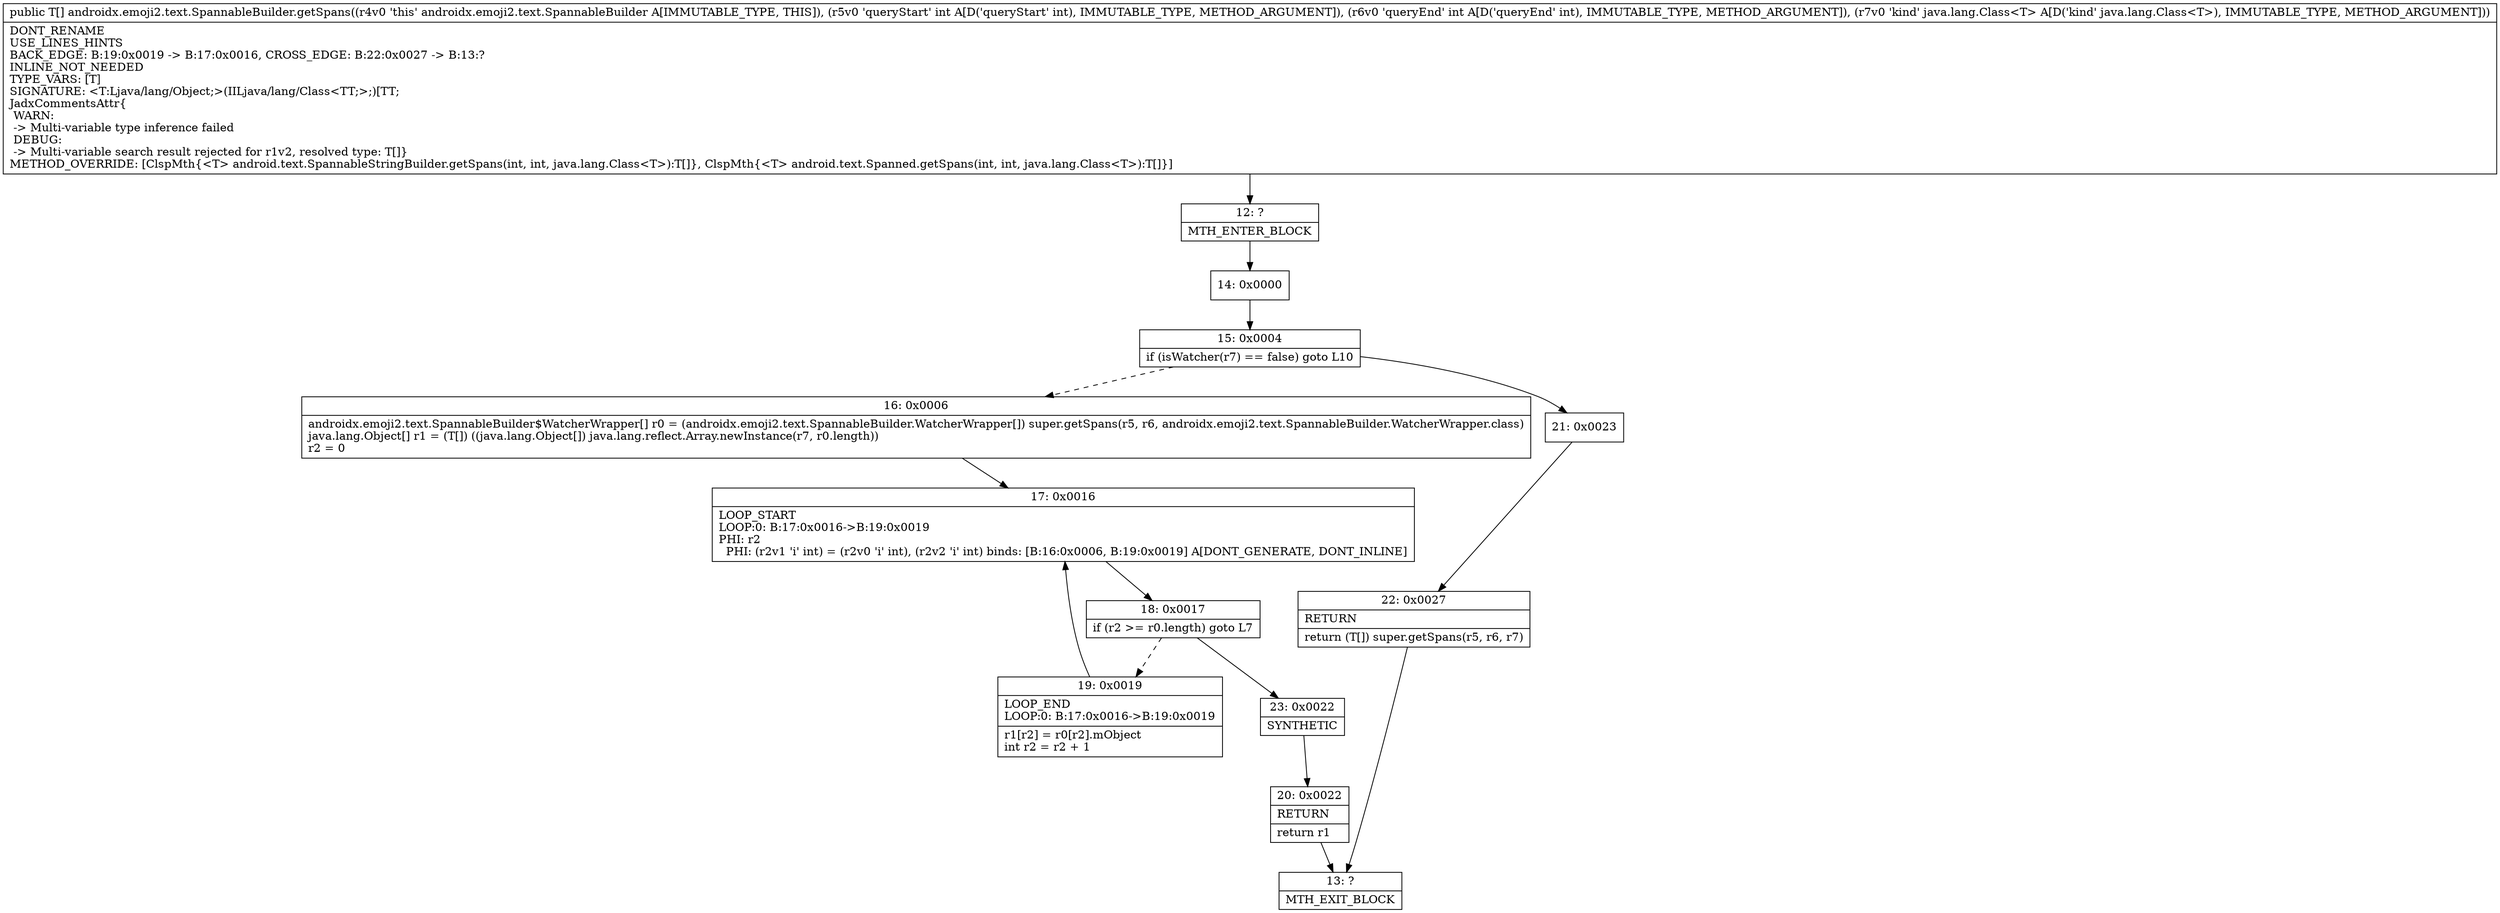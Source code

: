 digraph "CFG forandroidx.emoji2.text.SpannableBuilder.getSpans(IILjava\/lang\/Class;)[Ljava\/lang\/Object;" {
Node_12 [shape=record,label="{12\:\ ?|MTH_ENTER_BLOCK\l}"];
Node_14 [shape=record,label="{14\:\ 0x0000}"];
Node_15 [shape=record,label="{15\:\ 0x0004|if (isWatcher(r7) == false) goto L10\l}"];
Node_16 [shape=record,label="{16\:\ 0x0006|androidx.emoji2.text.SpannableBuilder$WatcherWrapper[] r0 = (androidx.emoji2.text.SpannableBuilder.WatcherWrapper[]) super.getSpans(r5, r6, androidx.emoji2.text.SpannableBuilder.WatcherWrapper.class)\ljava.lang.Object[] r1 = (T[]) ((java.lang.Object[]) java.lang.reflect.Array.newInstance(r7, r0.length))\lr2 = 0\l}"];
Node_17 [shape=record,label="{17\:\ 0x0016|LOOP_START\lLOOP:0: B:17:0x0016\-\>B:19:0x0019\lPHI: r2 \l  PHI: (r2v1 'i' int) = (r2v0 'i' int), (r2v2 'i' int) binds: [B:16:0x0006, B:19:0x0019] A[DONT_GENERATE, DONT_INLINE]\l}"];
Node_18 [shape=record,label="{18\:\ 0x0017|if (r2 \>= r0.length) goto L7\l}"];
Node_19 [shape=record,label="{19\:\ 0x0019|LOOP_END\lLOOP:0: B:17:0x0016\-\>B:19:0x0019\l|r1[r2] = r0[r2].mObject\lint r2 = r2 + 1\l}"];
Node_23 [shape=record,label="{23\:\ 0x0022|SYNTHETIC\l}"];
Node_20 [shape=record,label="{20\:\ 0x0022|RETURN\l|return r1\l}"];
Node_13 [shape=record,label="{13\:\ ?|MTH_EXIT_BLOCK\l}"];
Node_21 [shape=record,label="{21\:\ 0x0023}"];
Node_22 [shape=record,label="{22\:\ 0x0027|RETURN\l|return (T[]) super.getSpans(r5, r6, r7)\l}"];
MethodNode[shape=record,label="{public T[] androidx.emoji2.text.SpannableBuilder.getSpans((r4v0 'this' androidx.emoji2.text.SpannableBuilder A[IMMUTABLE_TYPE, THIS]), (r5v0 'queryStart' int A[D('queryStart' int), IMMUTABLE_TYPE, METHOD_ARGUMENT]), (r6v0 'queryEnd' int A[D('queryEnd' int), IMMUTABLE_TYPE, METHOD_ARGUMENT]), (r7v0 'kind' java.lang.Class\<T\> A[D('kind' java.lang.Class\<T\>), IMMUTABLE_TYPE, METHOD_ARGUMENT]))  | DONT_RENAME\lUSE_LINES_HINTS\lBACK_EDGE: B:19:0x0019 \-\> B:17:0x0016, CROSS_EDGE: B:22:0x0027 \-\> B:13:?\lINLINE_NOT_NEEDED\lTYPE_VARS: [T]\lSIGNATURE: \<T:Ljava\/lang\/Object;\>(IILjava\/lang\/Class\<TT;\>;)[TT;\lJadxCommentsAttr\{\l WARN: \l \-\> Multi\-variable type inference failed\l DEBUG: \l \-\> Multi\-variable search result rejected for r1v2, resolved type: T[]\}\lMETHOD_OVERRIDE: [ClspMth\{\<T\> android.text.SpannableStringBuilder.getSpans(int, int, java.lang.Class\<T\>):T[]\}, ClspMth\{\<T\> android.text.Spanned.getSpans(int, int, java.lang.Class\<T\>):T[]\}]\l}"];
MethodNode -> Node_12;Node_12 -> Node_14;
Node_14 -> Node_15;
Node_15 -> Node_16[style=dashed];
Node_15 -> Node_21;
Node_16 -> Node_17;
Node_17 -> Node_18;
Node_18 -> Node_19[style=dashed];
Node_18 -> Node_23;
Node_19 -> Node_17;
Node_23 -> Node_20;
Node_20 -> Node_13;
Node_21 -> Node_22;
Node_22 -> Node_13;
}

